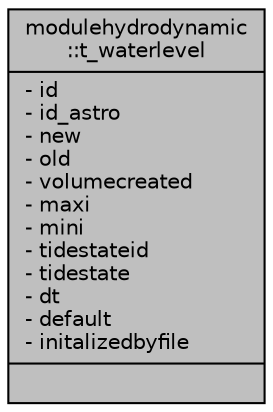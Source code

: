 digraph "modulehydrodynamic::t_waterlevel"
{
 // LATEX_PDF_SIZE
  edge [fontname="Helvetica",fontsize="10",labelfontname="Helvetica",labelfontsize="10"];
  node [fontname="Helvetica",fontsize="10",shape=record];
  Node1 [label="{modulehydrodynamic\l::t_waterlevel\n|- id\l- id_astro\l- new\l- old\l- volumecreated\l- maxi\l- mini\l- tidestateid\l- tidestate\l- dt\l- default\l- initalizedbyfile\l|}",height=0.2,width=0.4,color="black", fillcolor="grey75", style="filled", fontcolor="black",tooltip=" "];
}
